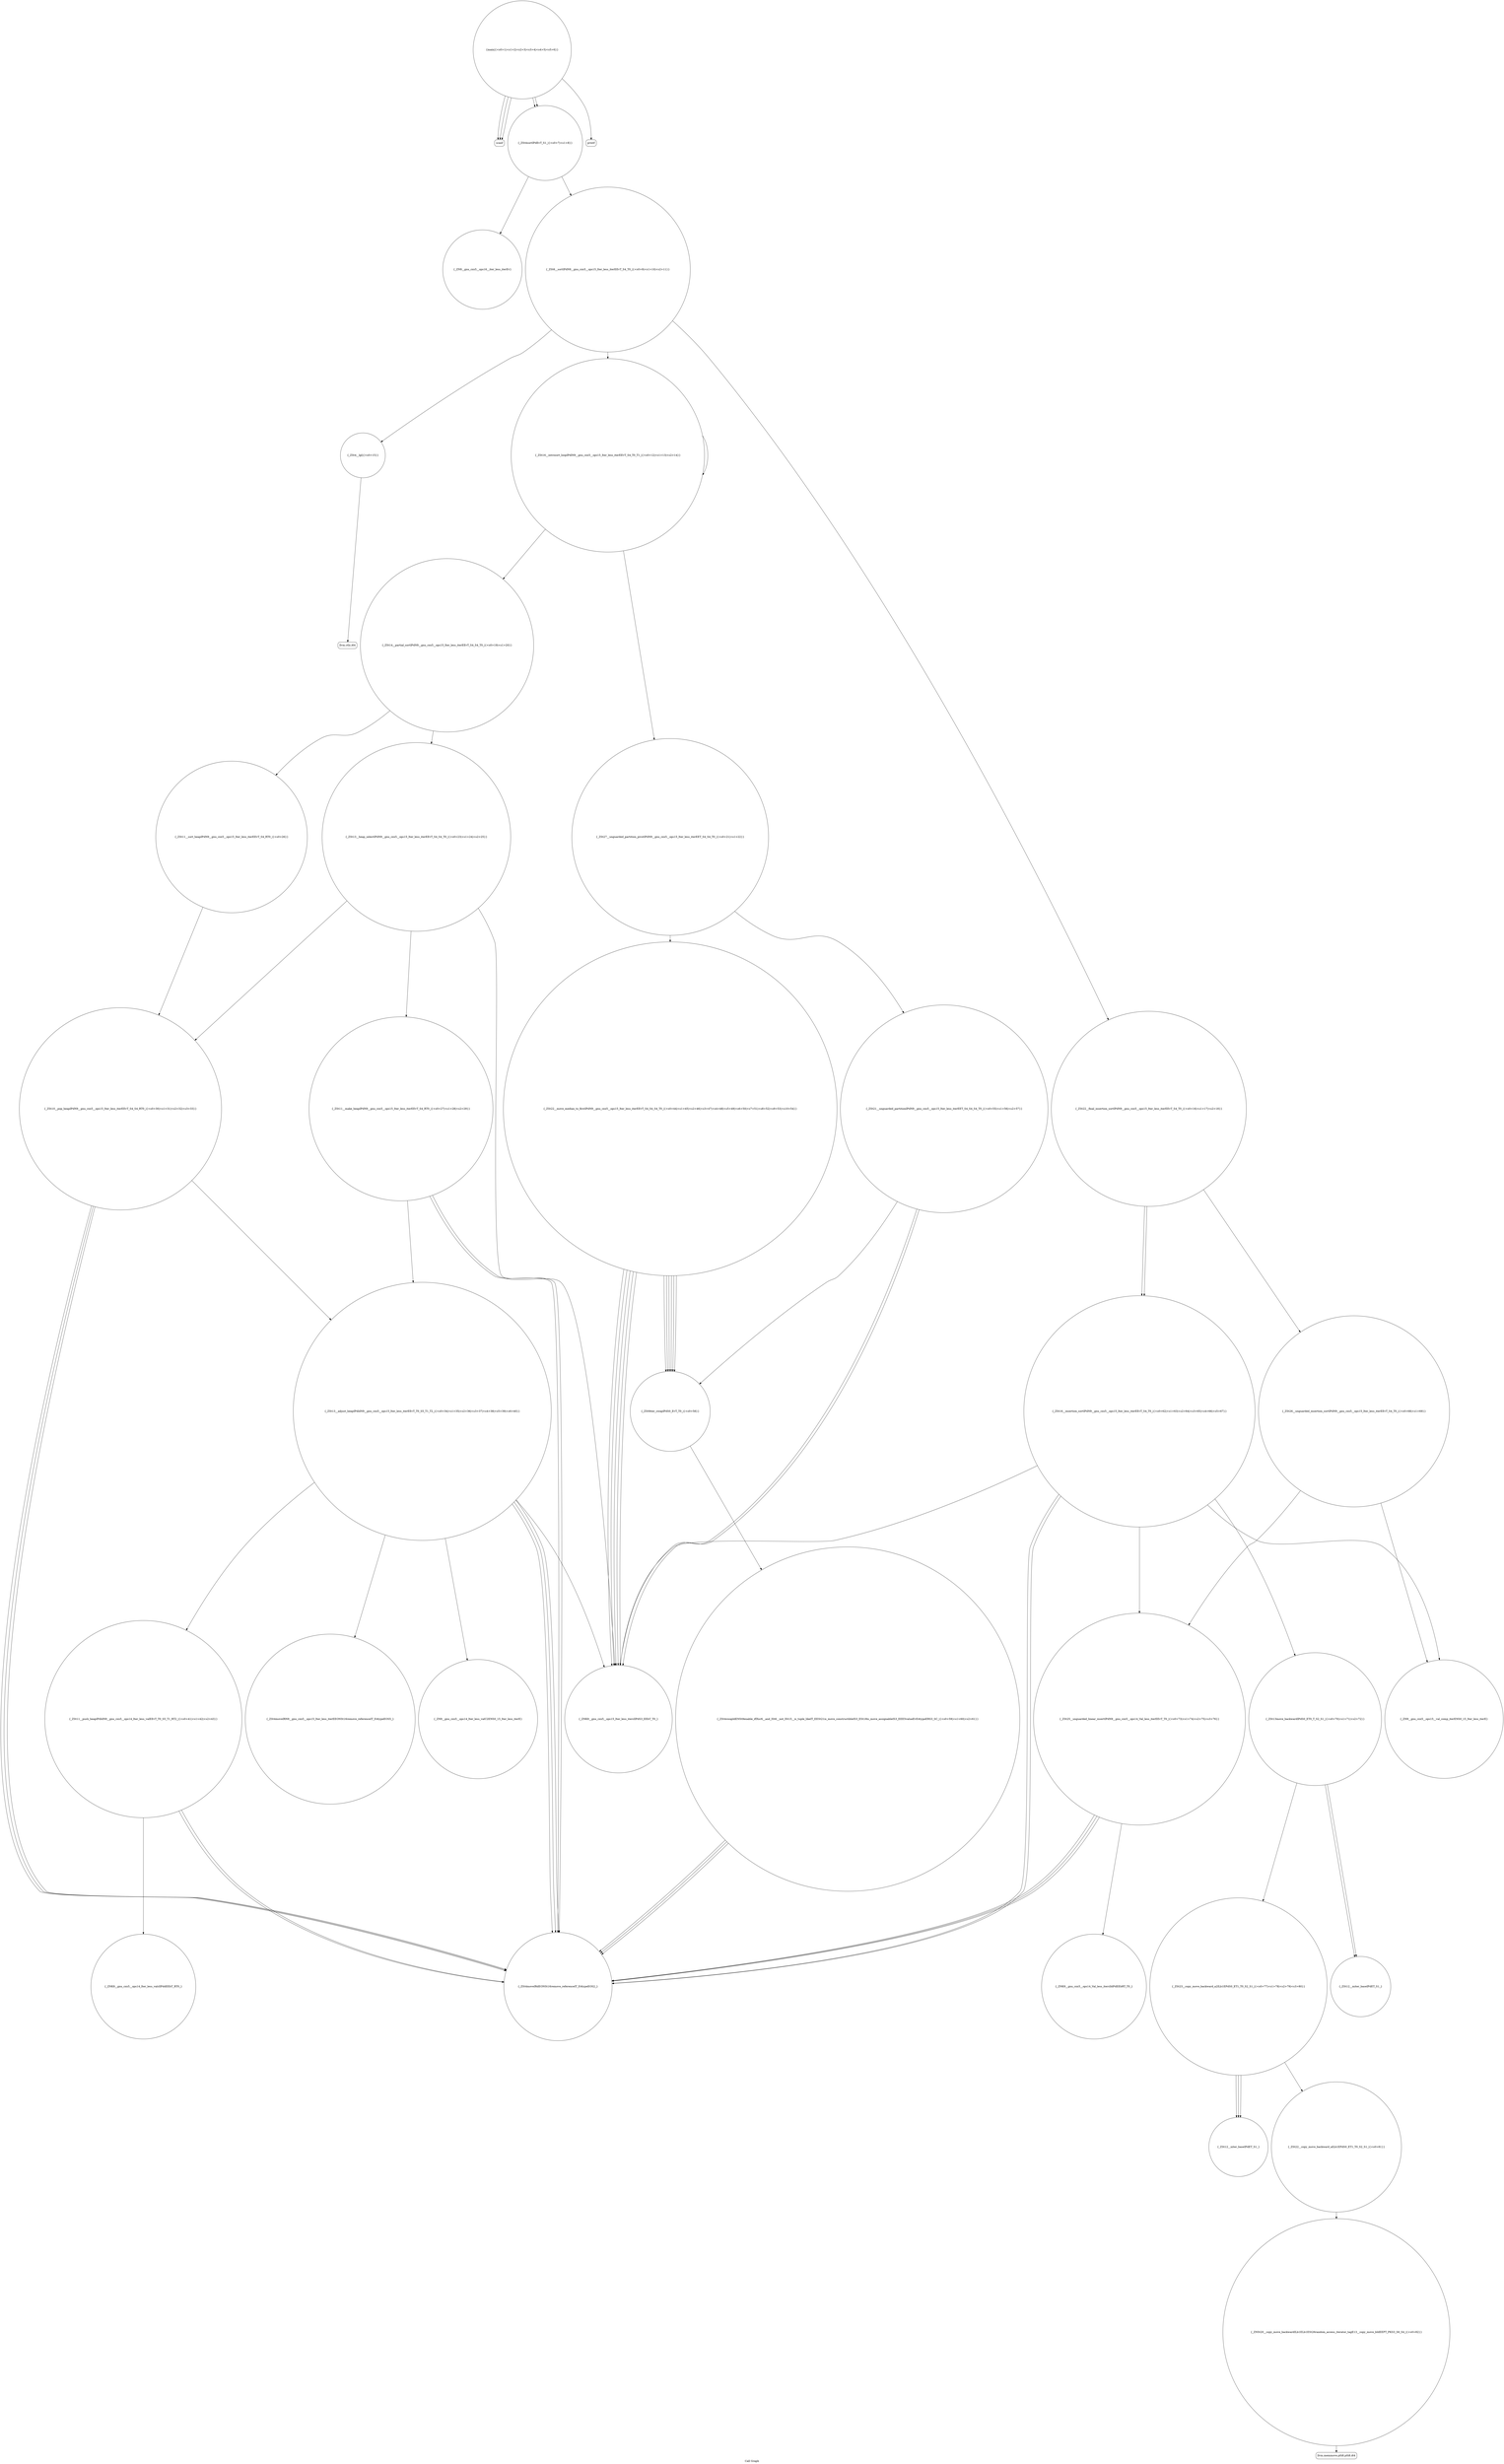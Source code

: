 digraph "Call Graph" {
	label="Call Graph";

	Node0x561640f17ac0 [shape=record,shape=circle,label="{main|{<s0>1|<s1>2|<s2>3|<s3>4|<s4>5|<s5>6}}"];
	Node0x561640f17ac0:s0 -> Node0x561640f17f50[color=black];
	Node0x561640f17ac0:s1 -> Node0x561640f17f50[color=black];
	Node0x561640f17ac0:s2 -> Node0x561640f17f50[color=black];
	Node0x561640f17ac0:s3 -> Node0x561640f17fd0[color=black];
	Node0x561640f17ac0:s4 -> Node0x561640f17fd0[color=black];
	Node0x561640f17ac0:s5 -> Node0x561640f18050[color=black];
	Node0x561640f18bd0 [shape=record,shape=Mrecord,label="{llvm.ctlz.i64}"];
	Node0x561640f18250 [shape=record,shape=circle,label="{_ZSt4__lgl|{<s0>15}}"];
	Node0x561640f18250:s0 -> Node0x561640f18bd0[color=black];
	Node0x561640f18f50 [shape=record,shape=circle,label="{_ZSt12__miter_baseIPdET_S1_}"];
	Node0x561640f185d0 [shape=record,shape=circle,label="{_ZNK9__gnu_cxx5__ops15_Iter_less_iterclIPdS3_EEbT_T0_}"];
	Node0x561640f18950 [shape=record,shape=circle,label="{_ZNK9__gnu_cxx5__ops14_Iter_less_valclIPddEEbT_RT0_}"];
	Node0x561640f17fd0 [shape=record,shape=circle,label="{_ZSt4sortIPdEvT_S1_|{<s0>7|<s1>8}}"];
	Node0x561640f17fd0:s0 -> Node0x561640f18150[color=black];
	Node0x561640f17fd0:s1 -> Node0x561640f180d0[color=black];
	Node0x561640f18cd0 [shape=record,shape=circle,label="{_ZSt26__unguarded_insertion_sortIPdN9__gnu_cxx5__ops15_Iter_less_iterEEvT_S4_T0_|{<s0>68|<s1>69}}"];
	Node0x561640f18cd0:s0 -> Node0x561640f18e50[color=black];
	Node0x561640f18cd0:s1 -> Node0x561640f18dd0[color=black];
	Node0x561640f18350 [shape=record,shape=circle,label="{_ZSt14__partial_sortIPdN9__gnu_cxx5__ops15_Iter_less_iterEEvT_S4_S4_T0_|{<s0>19|<s1>20}}"];
	Node0x561640f18350:s0 -> Node0x561640f18450[color=black];
	Node0x561640f18350:s1 -> Node0x561640f184d0[color=black];
	Node0x561640f19050 [shape=record,shape=circle,label="{_ZSt12__niter_baseIPdET_S1_}"];
	Node0x561640f186d0 [shape=record,shape=circle,label="{_ZSt4moveIRdEONSt16remove_referenceIT_E4typeEOS2_}"];
	Node0x561640f18a50 [shape=record,shape=circle,label="{_ZSt21__unguarded_partitionIPdN9__gnu_cxx5__ops15_Iter_less_iterEET_S4_S4_S4_T0_|{<s0>55|<s1>56|<s2>57}}"];
	Node0x561640f18a50:s0 -> Node0x561640f185d0[color=black];
	Node0x561640f18a50:s1 -> Node0x561640f185d0[color=black];
	Node0x561640f18a50:s2 -> Node0x561640f18ad0[color=black];
	Node0x561640f180d0 [shape=record,shape=circle,label="{_ZSt6__sortIPdN9__gnu_cxx5__ops15_Iter_less_iterEEvT_S4_T0_|{<s0>9|<s1>10|<s2>11}}"];
	Node0x561640f180d0:s0 -> Node0x561640f18250[color=black];
	Node0x561640f180d0:s1 -> Node0x561640f181d0[color=black];
	Node0x561640f180d0:s2 -> Node0x561640f182d0[color=black];
	Node0x561640f18dd0 [shape=record,shape=circle,label="{_ZSt25__unguarded_linear_insertIPdN9__gnu_cxx5__ops14_Val_less_iterEEvT_T0_|{<s0>73|<s1>74|<s2>75|<s3>76}}"];
	Node0x561640f18dd0:s0 -> Node0x561640f186d0[color=black];
	Node0x561640f18dd0:s1 -> Node0x561640f191d0[color=black];
	Node0x561640f18dd0:s2 -> Node0x561640f186d0[color=black];
	Node0x561640f18dd0:s3 -> Node0x561640f186d0[color=black];
	Node0x561640f18450 [shape=record,shape=circle,label="{_ZSt13__heap_selectIPdN9__gnu_cxx5__ops15_Iter_less_iterEEvT_S4_S4_T0_|{<s0>23|<s1>24|<s2>25}}"];
	Node0x561640f18450:s0 -> Node0x561640f18550[color=black];
	Node0x561640f18450:s1 -> Node0x561640f185d0[color=black];
	Node0x561640f18450:s2 -> Node0x561640f18650[color=black];
	Node0x561640f19150 [shape=record,shape=Mrecord,label="{llvm.memmove.p0i8.p0i8.i64}"];
	Node0x561640f187d0 [shape=record,shape=circle,label="{_ZSt4moveIRN9__gnu_cxx5__ops15_Iter_less_iterEEONSt16remove_referenceIT_E4typeEOS5_}"];
	Node0x561640f18b50 [shape=record,shape=circle,label="{_ZSt4swapIdENSt9enable_ifIXsr6__and_ISt6__not_ISt15__is_tuple_likeIT_EESt21is_move_constructibleIS3_ESt18is_move_assignableIS3_EEE5valueEvE4typeERS3_SC_|{<s0>59|<s1>60|<s2>61}}"];
	Node0x561640f18b50:s0 -> Node0x561640f186d0[color=black];
	Node0x561640f18b50:s1 -> Node0x561640f186d0[color=black];
	Node0x561640f18b50:s2 -> Node0x561640f186d0[color=black];
	Node0x561640f181d0 [shape=record,shape=circle,label="{_ZSt16__introsort_loopIPdlN9__gnu_cxx5__ops15_Iter_less_iterEEvT_S4_T0_T1_|{<s0>12|<s1>13|<s2>14}}"];
	Node0x561640f181d0:s0 -> Node0x561640f18350[color=black];
	Node0x561640f181d0:s1 -> Node0x561640f183d0[color=black];
	Node0x561640f181d0:s2 -> Node0x561640f181d0[color=black];
	Node0x561640f18ed0 [shape=record,shape=circle,label="{_ZSt23__copy_move_backward_a2ILb1EPdS0_ET1_T0_S2_S1_|{<s0>77|<s1>78|<s2>79|<s3>80}}"];
	Node0x561640f18ed0:s0 -> Node0x561640f19050[color=black];
	Node0x561640f18ed0:s1 -> Node0x561640f19050[color=black];
	Node0x561640f18ed0:s2 -> Node0x561640f19050[color=black];
	Node0x561640f18ed0:s3 -> Node0x561640f18fd0[color=black];
	Node0x561640f18550 [shape=record,shape=circle,label="{_ZSt11__make_heapIPdN9__gnu_cxx5__ops15_Iter_less_iterEEvT_S4_RT0_|{<s0>27|<s1>28|<s2>29}}"];
	Node0x561640f18550:s0 -> Node0x561640f186d0[color=black];
	Node0x561640f18550:s1 -> Node0x561640f186d0[color=black];
	Node0x561640f18550:s2 -> Node0x561640f18750[color=black];
	Node0x561640f188d0 [shape=record,shape=circle,label="{_ZSt11__push_heapIPdldN9__gnu_cxx5__ops14_Iter_less_valEEvT_T0_S5_T1_RT2_|{<s0>41|<s1>42|<s2>43}}"];
	Node0x561640f188d0:s0 -> Node0x561640f18950[color=black];
	Node0x561640f188d0:s1 -> Node0x561640f186d0[color=black];
	Node0x561640f188d0:s2 -> Node0x561640f186d0[color=black];
	Node0x561640f17f50 [shape=record,shape=Mrecord,label="{scanf}"];
	Node0x561640f18c50 [shape=record,shape=circle,label="{_ZSt16__insertion_sortIPdN9__gnu_cxx5__ops15_Iter_less_iterEEvT_S4_T0_|{<s0>62|<s1>63|<s2>64|<s3>65|<s4>66|<s5>67}}"];
	Node0x561640f18c50:s0 -> Node0x561640f185d0[color=black];
	Node0x561640f18c50:s1 -> Node0x561640f186d0[color=black];
	Node0x561640f18c50:s2 -> Node0x561640f18d50[color=black];
	Node0x561640f18c50:s3 -> Node0x561640f186d0[color=black];
	Node0x561640f18c50:s4 -> Node0x561640f18e50[color=black];
	Node0x561640f18c50:s5 -> Node0x561640f18dd0[color=black];
	Node0x561640f182d0 [shape=record,shape=circle,label="{_ZSt22__final_insertion_sortIPdN9__gnu_cxx5__ops15_Iter_less_iterEEvT_S4_T0_|{<s0>16|<s1>17|<s2>18}}"];
	Node0x561640f182d0:s0 -> Node0x561640f18c50[color=black];
	Node0x561640f182d0:s1 -> Node0x561640f18cd0[color=black];
	Node0x561640f182d0:s2 -> Node0x561640f18c50[color=black];
	Node0x561640f18fd0 [shape=record,shape=circle,label="{_ZSt22__copy_move_backward_aILb1EPdS0_ET1_T0_S2_S1_|{<s0>81}}"];
	Node0x561640f18fd0:s0 -> Node0x561640f190d0[color=black];
	Node0x561640f18650 [shape=record,shape=circle,label="{_ZSt10__pop_heapIPdN9__gnu_cxx5__ops15_Iter_less_iterEEvT_S4_S4_RT0_|{<s0>30|<s1>31|<s2>32|<s3>33}}"];
	Node0x561640f18650:s0 -> Node0x561640f186d0[color=black];
	Node0x561640f18650:s1 -> Node0x561640f186d0[color=black];
	Node0x561640f18650:s2 -> Node0x561640f186d0[color=black];
	Node0x561640f18650:s3 -> Node0x561640f18750[color=black];
	Node0x561640f189d0 [shape=record,shape=circle,label="{_ZSt22__move_median_to_firstIPdN9__gnu_cxx5__ops15_Iter_less_iterEEvT_S4_S4_S4_T0_|{<s0>44|<s1>45|<s2>46|<s3>47|<s4>48|<s5>49|<s6>50|<s7>51|<s8>52|<s9>53|<s10>54}}"];
	Node0x561640f189d0:s0 -> Node0x561640f185d0[color=black];
	Node0x561640f189d0:s1 -> Node0x561640f185d0[color=black];
	Node0x561640f189d0:s2 -> Node0x561640f18ad0[color=black];
	Node0x561640f189d0:s3 -> Node0x561640f185d0[color=black];
	Node0x561640f189d0:s4 -> Node0x561640f18ad0[color=black];
	Node0x561640f189d0:s5 -> Node0x561640f18ad0[color=black];
	Node0x561640f189d0:s6 -> Node0x561640f185d0[color=black];
	Node0x561640f189d0:s7 -> Node0x561640f18ad0[color=black];
	Node0x561640f189d0:s8 -> Node0x561640f185d0[color=black];
	Node0x561640f189d0:s9 -> Node0x561640f18ad0[color=black];
	Node0x561640f189d0:s10 -> Node0x561640f18ad0[color=black];
	Node0x561640f18050 [shape=record,shape=Mrecord,label="{printf}"];
	Node0x561640f18d50 [shape=record,shape=circle,label="{_ZSt13move_backwardIPdS0_ET0_T_S2_S1_|{<s0>70|<s1>71|<s2>72}}"];
	Node0x561640f18d50:s0 -> Node0x561640f18f50[color=black];
	Node0x561640f18d50:s1 -> Node0x561640f18f50[color=black];
	Node0x561640f18d50:s2 -> Node0x561640f18ed0[color=black];
	Node0x561640f183d0 [shape=record,shape=circle,label="{_ZSt27__unguarded_partition_pivotIPdN9__gnu_cxx5__ops15_Iter_less_iterEET_S4_S4_T0_|{<s0>21|<s1>22}}"];
	Node0x561640f183d0:s0 -> Node0x561640f189d0[color=black];
	Node0x561640f183d0:s1 -> Node0x561640f18a50[color=black];
	Node0x561640f190d0 [shape=record,shape=circle,label="{_ZNSt20__copy_move_backwardILb1ELb1ESt26random_access_iterator_tagE13__copy_move_bIdEEPT_PKS3_S6_S4_|{<s0>82}}"];
	Node0x561640f190d0:s0 -> Node0x561640f19150[color=black];
	Node0x561640f18750 [shape=record,shape=circle,label="{_ZSt13__adjust_heapIPdldN9__gnu_cxx5__ops15_Iter_less_iterEEvT_T0_S5_T1_T2_|{<s0>34|<s1>35|<s2>36|<s3>37|<s4>38|<s5>39|<s6>40}}"];
	Node0x561640f18750:s0 -> Node0x561640f185d0[color=black];
	Node0x561640f18750:s1 -> Node0x561640f186d0[color=black];
	Node0x561640f18750:s2 -> Node0x561640f186d0[color=black];
	Node0x561640f18750:s3 -> Node0x561640f187d0[color=black];
	Node0x561640f18750:s4 -> Node0x561640f18850[color=black];
	Node0x561640f18750:s5 -> Node0x561640f186d0[color=black];
	Node0x561640f18750:s6 -> Node0x561640f188d0[color=black];
	Node0x561640f18ad0 [shape=record,shape=circle,label="{_ZSt9iter_swapIPdS0_EvT_T0_|{<s0>58}}"];
	Node0x561640f18ad0:s0 -> Node0x561640f18b50[color=black];
	Node0x561640f18150 [shape=record,shape=circle,label="{_ZN9__gnu_cxx5__ops16__iter_less_iterEv}"];
	Node0x561640f18e50 [shape=record,shape=circle,label="{_ZN9__gnu_cxx5__ops15__val_comp_iterENS0_15_Iter_less_iterE}"];
	Node0x561640f184d0 [shape=record,shape=circle,label="{_ZSt11__sort_heapIPdN9__gnu_cxx5__ops15_Iter_less_iterEEvT_S4_RT0_|{<s0>26}}"];
	Node0x561640f184d0:s0 -> Node0x561640f18650[color=black];
	Node0x561640f191d0 [shape=record,shape=circle,label="{_ZNK9__gnu_cxx5__ops14_Val_less_iterclIdPdEEbRT_T0_}"];
	Node0x561640f18850 [shape=record,shape=circle,label="{_ZN9__gnu_cxx5__ops14_Iter_less_valC2ENS0_15_Iter_less_iterE}"];
}
